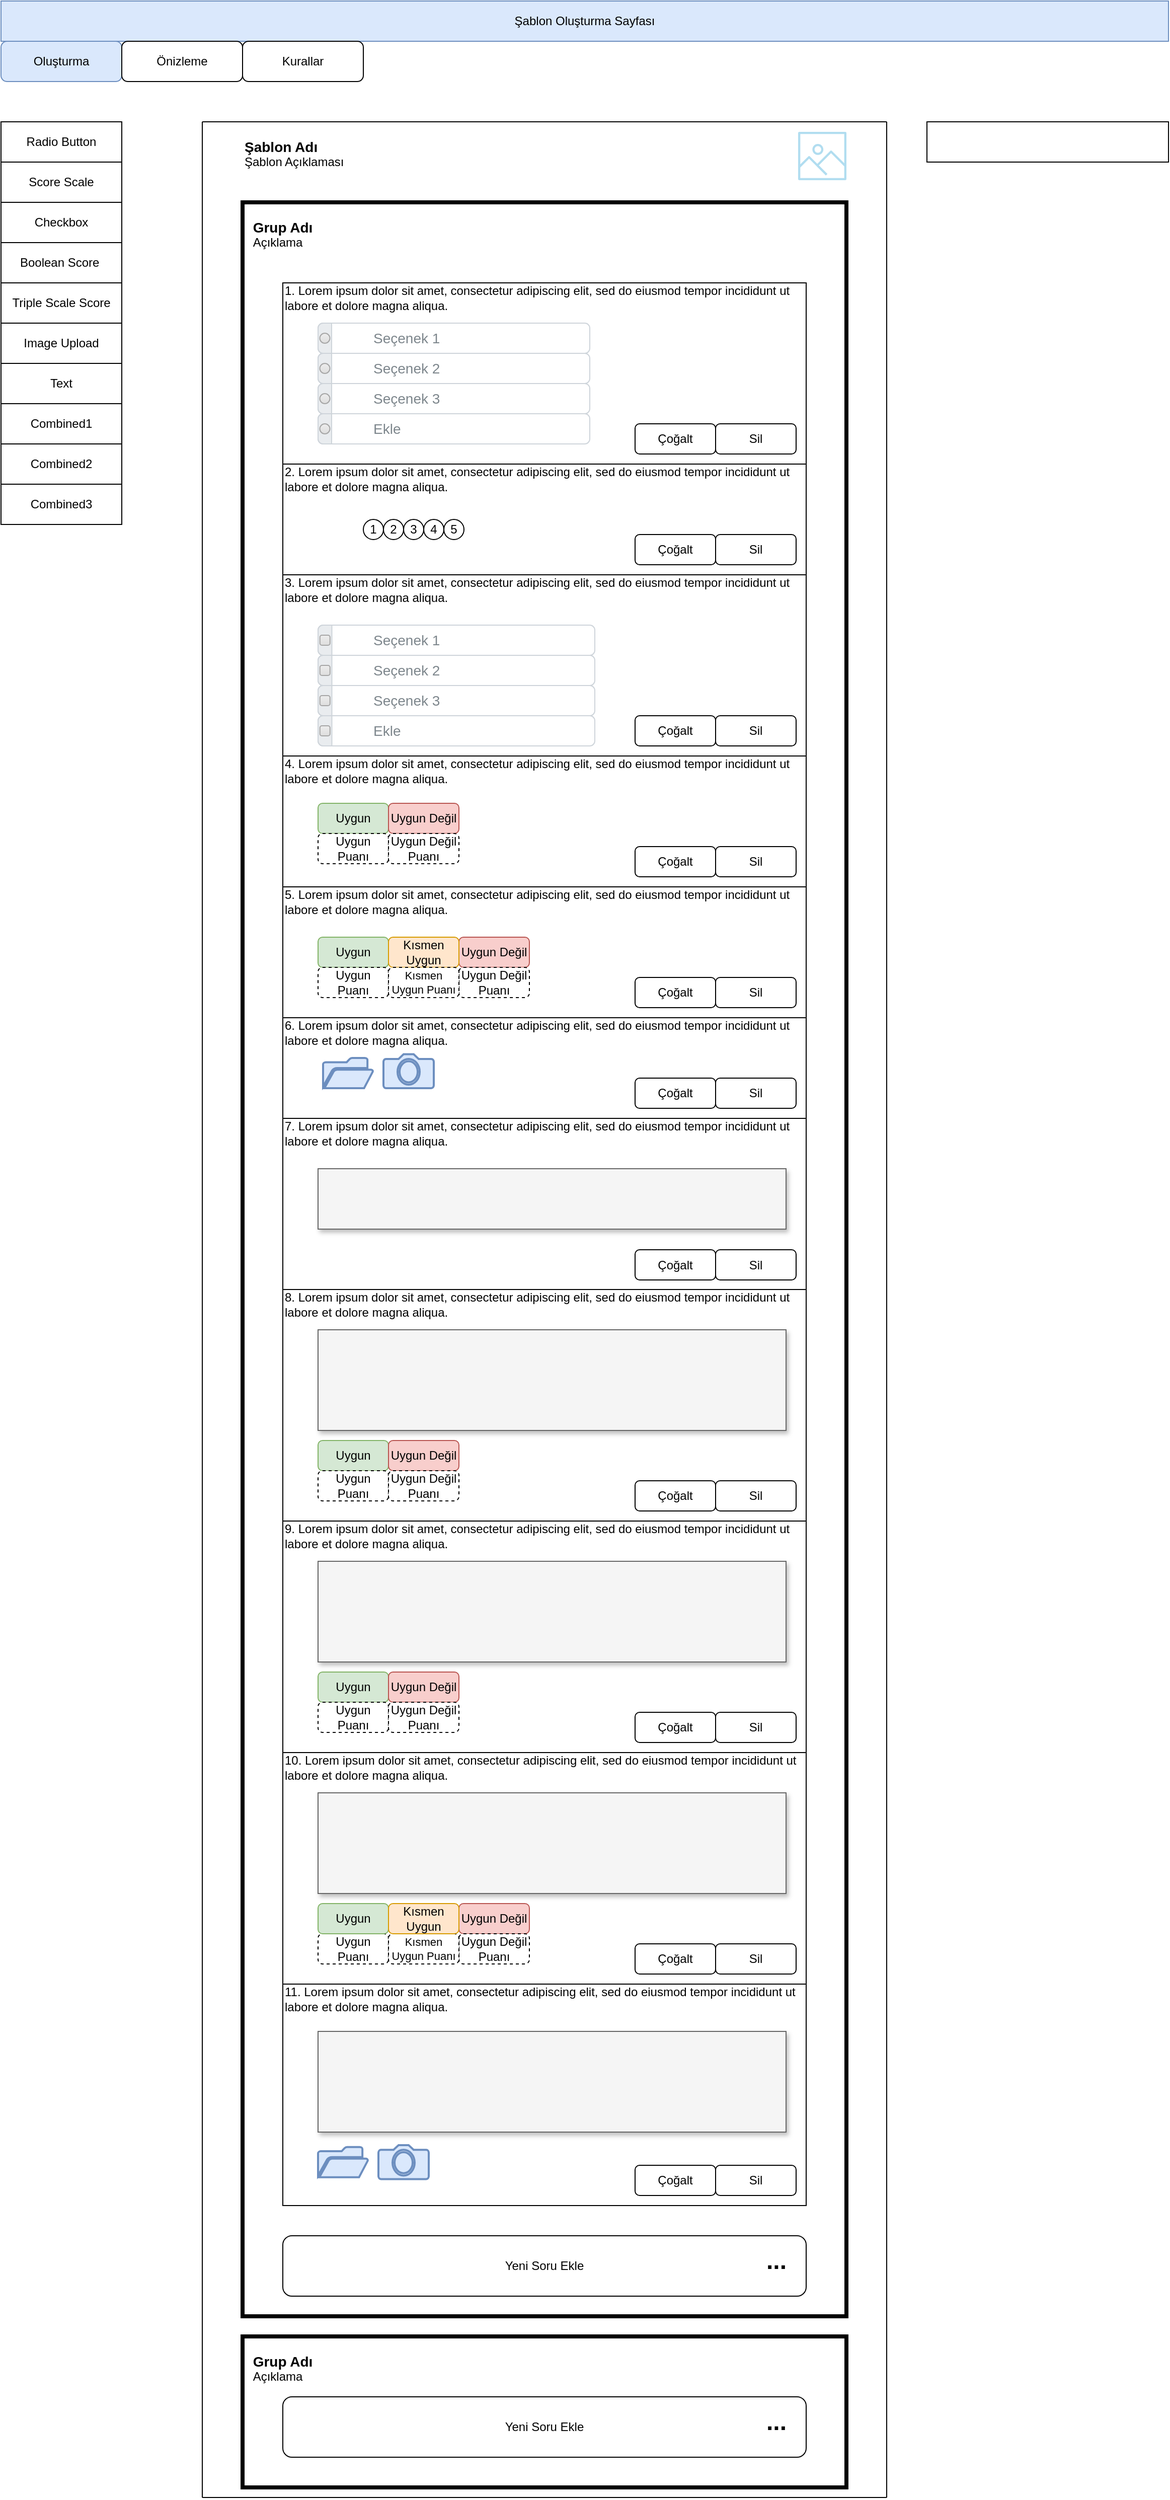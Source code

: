 <mxfile version="21.0.2" type="github"><diagram id="2o_g12qzqOKrg0OXxnGJ" name="Sayfa -2"><mxGraphModel dx="1062" dy="585" grid="1" gridSize="10" guides="1" tooltips="1" connect="1" arrows="1" fold="1" page="1" pageScale="1" pageWidth="1169" pageHeight="827" math="0" shadow="0"><root><mxCell id="0"/><mxCell id="1" parent="0"/><mxCell id="M6u84m0omHOoOw8vYrXv-44" value="" style="rounded=0;whiteSpace=wrap;html=1;shadow=0;gradientColor=none;perimeter=ellipsePerimeter;movable=0;resizable=0;rotatable=0;deletable=0;editable=0;locked=1;connectable=0;strokeWidth=4;" vertex="1" parent="1"><mxGeometry x="240" y="200" width="600" height="2100" as="geometry"/></mxCell><mxCell id="zQ0Ev5unj7IJxuBx6Gpg-1" value="Şablon Oluşturma Sayfası" style="rounded=0;whiteSpace=wrap;html=1;fillColor=#dae8fc;strokeColor=#6c8ebf;movable=0;resizable=0;rotatable=0;deletable=0;editable=0;locked=1;connectable=0;" parent="1" vertex="1"><mxGeometry width="1160" height="40" as="geometry"/></mxCell><mxCell id="M6u84m0omHOoOw8vYrXv-1" value="Oluşturma" style="rounded=1;whiteSpace=wrap;html=1;fillColor=#dae8fc;strokeColor=#6c8ebf;" vertex="1" parent="1"><mxGeometry y="40" width="120" height="40" as="geometry"/></mxCell><mxCell id="M6u84m0omHOoOw8vYrXv-2" value="Önizleme" style="rounded=1;whiteSpace=wrap;html=1;" vertex="1" parent="1"><mxGeometry x="120" y="40" width="120" height="40" as="geometry"/></mxCell><mxCell id="M6u84m0omHOoOw8vYrXv-3" value="Kurallar" style="rounded=1;whiteSpace=wrap;html=1;" vertex="1" parent="1"><mxGeometry x="240" y="40" width="120" height="40" as="geometry"/></mxCell><mxCell id="M6u84m0omHOoOw8vYrXv-28" value="Radio Button" style="rounded=0;whiteSpace=wrap;html=1;" vertex="1" parent="1"><mxGeometry y="120" width="120" height="40" as="geometry"/></mxCell><mxCell id="M6u84m0omHOoOw8vYrXv-29" value="Combined3" style="rounded=0;whiteSpace=wrap;html=1;" vertex="1" parent="1"><mxGeometry y="480" width="120" height="40" as="geometry"/></mxCell><mxCell id="M6u84m0omHOoOw8vYrXv-30" value="Combined2" style="rounded=0;whiteSpace=wrap;html=1;" vertex="1" parent="1"><mxGeometry y="440" width="120" height="40" as="geometry"/></mxCell><mxCell id="M6u84m0omHOoOw8vYrXv-31" value="Combined1" style="rounded=0;whiteSpace=wrap;html=1;" vertex="1" parent="1"><mxGeometry y="400" width="120" height="40" as="geometry"/></mxCell><mxCell id="M6u84m0omHOoOw8vYrXv-32" value="Text" style="rounded=0;whiteSpace=wrap;html=1;" vertex="1" parent="1"><mxGeometry y="360" width="120" height="40" as="geometry"/></mxCell><mxCell id="M6u84m0omHOoOw8vYrXv-33" value="Image Upload" style="rounded=0;whiteSpace=wrap;html=1;" vertex="1" parent="1"><mxGeometry y="320" width="120" height="40" as="geometry"/></mxCell><mxCell id="M6u84m0omHOoOw8vYrXv-34" value="Triple Scale Score" style="rounded=0;whiteSpace=wrap;html=1;" vertex="1" parent="1"><mxGeometry y="280" width="120" height="40" as="geometry"/></mxCell><mxCell id="M6u84m0omHOoOw8vYrXv-35" value="Score Scale" style="rounded=0;whiteSpace=wrap;html=1;" vertex="1" parent="1"><mxGeometry y="160" width="120" height="40" as="geometry"/></mxCell><mxCell id="M6u84m0omHOoOw8vYrXv-36" value="Checkbox" style="rounded=0;whiteSpace=wrap;html=1;" vertex="1" parent="1"><mxGeometry y="200" width="120" height="40" as="geometry"/></mxCell><mxCell id="M6u84m0omHOoOw8vYrXv-37" value="Boolean Score&amp;nbsp;" style="rounded=0;whiteSpace=wrap;html=1;" vertex="1" parent="1"><mxGeometry y="240" width="120" height="40" as="geometry"/></mxCell><mxCell id="M6u84m0omHOoOw8vYrXv-39" value="" style="endArrow=none;html=1;rounded=0;movable=0;resizable=0;rotatable=0;deletable=0;editable=0;locked=1;connectable=0;" edge="1" parent="1"><mxGeometry width="50" height="50" relative="1" as="geometry"><mxPoint x="200" y="2480" as="sourcePoint"/><mxPoint x="200" y="120" as="targetPoint"/></mxGeometry></mxCell><mxCell id="M6u84m0omHOoOw8vYrXv-40" value="" style="endArrow=none;html=1;rounded=0;movable=0;resizable=0;rotatable=0;deletable=0;editable=0;locked=1;connectable=0;" edge="1" parent="1"><mxGeometry width="50" height="50" relative="1" as="geometry"><mxPoint x="200" y="120" as="sourcePoint"/><mxPoint x="880" y="120" as="targetPoint"/></mxGeometry></mxCell><mxCell id="M6u84m0omHOoOw8vYrXv-41" value="" style="endArrow=none;html=1;rounded=0;movable=0;resizable=0;rotatable=0;deletable=0;editable=0;locked=1;connectable=0;" edge="1" parent="1"><mxGeometry width="50" height="50" relative="1" as="geometry"><mxPoint x="880" y="2480" as="sourcePoint"/><mxPoint x="880" y="120" as="targetPoint"/></mxGeometry></mxCell><mxCell id="M6u84m0omHOoOw8vYrXv-42" value="Şablon Adı" style="text;html=1;strokeColor=none;fillColor=none;align=left;verticalAlign=middle;whiteSpace=wrap;rounded=0;fontStyle=1;fontSize=14;" vertex="1" parent="1"><mxGeometry x="240" y="130" width="80" height="30" as="geometry"/></mxCell><mxCell id="M6u84m0omHOoOw8vYrXv-43" value="Açıklama" style="text;html=1;strokeColor=none;fillColor=none;align=center;verticalAlign=middle;whiteSpace=wrap;rounded=0;" vertex="1" parent="1"><mxGeometry x="235" y="220" width="80" height="40" as="geometry"/></mxCell><mxCell id="M6u84m0omHOoOw8vYrXv-45" value="Grup Adı" style="text;html=1;strokeColor=none;fillColor=none;align=center;verticalAlign=middle;whiteSpace=wrap;rounded=0;fontStyle=1;fontSize=14;" vertex="1" parent="1"><mxGeometry x="240" y="210" width="80" height="30" as="geometry"/></mxCell><mxCell id="M6u84m0omHOoOw8vYrXv-48" value="" style="rounded=0;whiteSpace=wrap;html=1;" vertex="1" parent="1"><mxGeometry x="280" y="280" width="520" height="180" as="geometry"/></mxCell><mxCell id="M6u84m0omHOoOw8vYrXv-49" value="1. Lorem ipsum dolor sit amet, consectetur adipiscing elit, sed do eiusmod tempor incididunt ut labore et dolore magna aliqua.&amp;nbsp;" style="text;html=1;strokeColor=none;fillColor=none;align=left;verticalAlign=middle;whiteSpace=wrap;rounded=0;" vertex="1" parent="1"><mxGeometry x="280" y="280" width="520" height="30" as="geometry"/></mxCell><mxCell id="M6u84m0omHOoOw8vYrXv-57" value="Seçenek 1" style="html=1;shadow=0;dashed=0;shape=mxgraph.bootstrap.rrect;rSize=5;strokeColor=#CED4DA;html=1;whiteSpace=wrap;fillColor=#FFFFFF;fontColor=#7D868C;align=left;spacing=15;spacingLeft=40;fontSize=14;" vertex="1" parent="1"><mxGeometry x="315" y="320" width="270" height="30" as="geometry"/></mxCell><mxCell id="M6u84m0omHOoOw8vYrXv-58" value="" style="html=1;shadow=0;dashed=0;shape=mxgraph.bootstrap.leftButton;strokeColor=inherit;gradientColor=inherit;fontColor=inherit;fillColor=#E9ECEF;rSize=5;perimeter=none;whiteSpace=wrap;resizeHeight=1;fontSize=14;" vertex="1" parent="M6u84m0omHOoOw8vYrXv-57"><mxGeometry width="13.5" height="30" as="geometry"/></mxCell><mxCell id="M6u84m0omHOoOw8vYrXv-59" value="" style="html=1;shadow=0;dashed=0;shape=mxgraph.bootstrap.radioButton2;labelPosition=right;verticalLabelPosition=middle;align=left;verticalAlign=middle;gradientColor=#DEDEDE;fillColor=#EDEDED;strokeColor=#A6A6A6;checked=0;spacing=5;checkedFill=#0085FC;checkedStroke=#ffffff;" vertex="1" parent="M6u84m0omHOoOw8vYrXv-58"><mxGeometry x="0.5" y="0.5" width="10" height="10" relative="1" as="geometry"><mxPoint x="-5" y="-5" as="offset"/></mxGeometry></mxCell><mxCell id="M6u84m0omHOoOw8vYrXv-60" value="Seçenek 2" style="html=1;shadow=0;dashed=0;shape=mxgraph.bootstrap.rrect;rSize=5;strokeColor=#CED4DA;html=1;whiteSpace=wrap;fillColor=#FFFFFF;fontColor=#7D868C;align=left;spacing=15;spacingLeft=40;fontSize=14;" vertex="1" parent="1"><mxGeometry x="315" y="350" width="270" height="30" as="geometry"/></mxCell><mxCell id="M6u84m0omHOoOw8vYrXv-61" value="" style="html=1;shadow=0;dashed=0;shape=mxgraph.bootstrap.leftButton;strokeColor=inherit;gradientColor=inherit;fontColor=inherit;fillColor=#E9ECEF;rSize=5;perimeter=none;whiteSpace=wrap;resizeHeight=1;fontSize=14;" vertex="1" parent="M6u84m0omHOoOw8vYrXv-60"><mxGeometry width="13.5" height="30" as="geometry"/></mxCell><mxCell id="M6u84m0omHOoOw8vYrXv-62" value="" style="html=1;shadow=0;dashed=0;shape=mxgraph.bootstrap.radioButton2;labelPosition=right;verticalLabelPosition=middle;align=left;verticalAlign=middle;gradientColor=#DEDEDE;fillColor=#EDEDED;strokeColor=#A6A6A6;checked=0;spacing=5;checkedFill=#0085FC;checkedStroke=#ffffff;" vertex="1" parent="M6u84m0omHOoOw8vYrXv-61"><mxGeometry x="0.5" y="0.5" width="10" height="10" relative="1" as="geometry"><mxPoint x="-5" y="-5" as="offset"/></mxGeometry></mxCell><mxCell id="M6u84m0omHOoOw8vYrXv-63" value="Seçenek 3" style="html=1;shadow=0;dashed=0;shape=mxgraph.bootstrap.rrect;rSize=5;strokeColor=#CED4DA;html=1;whiteSpace=wrap;fillColor=#FFFFFF;fontColor=#7D868C;align=left;spacing=15;spacingLeft=40;fontSize=14;" vertex="1" parent="1"><mxGeometry x="315" y="380" width="270" height="30" as="geometry"/></mxCell><mxCell id="M6u84m0omHOoOw8vYrXv-64" value="" style="html=1;shadow=0;dashed=0;shape=mxgraph.bootstrap.leftButton;strokeColor=inherit;gradientColor=inherit;fontColor=inherit;fillColor=#E9ECEF;rSize=5;perimeter=none;whiteSpace=wrap;resizeHeight=1;fontSize=14;" vertex="1" parent="M6u84m0omHOoOw8vYrXv-63"><mxGeometry width="13.5" height="30" as="geometry"/></mxCell><mxCell id="M6u84m0omHOoOw8vYrXv-65" value="" style="html=1;shadow=0;dashed=0;shape=mxgraph.bootstrap.radioButton2;labelPosition=right;verticalLabelPosition=middle;align=left;verticalAlign=middle;gradientColor=#DEDEDE;fillColor=#EDEDED;strokeColor=#A6A6A6;checked=0;spacing=5;checkedFill=#0085FC;checkedStroke=#ffffff;" vertex="1" parent="M6u84m0omHOoOw8vYrXv-64"><mxGeometry x="0.5" y="0.5" width="10" height="10" relative="1" as="geometry"><mxPoint x="-5" y="-5" as="offset"/></mxGeometry></mxCell><mxCell id="M6u84m0omHOoOw8vYrXv-66" value="" style="shape=image;html=1;verticalAlign=top;verticalLabelPosition=bottom;labelBackgroundColor=#ffffff;imageAspect=0;aspect=fixed;image=https://cdn4.iconfinder.com/data/icons/evil-icons-user-interface/64/plus-128.png" vertex="1" parent="1"><mxGeometry x="285" y="410" width="30" height="30" as="geometry"/></mxCell><mxCell id="M6u84m0omHOoOw8vYrXv-71" value="" style="shape=image;html=1;verticalAlign=top;verticalLabelPosition=bottom;labelBackgroundColor=#ffffff;imageAspect=0;aspect=fixed;image=https://cdn4.iconfinder.com/data/icons/evil-icons-user-interface/64/minus-128.png" vertex="1" parent="1"><mxGeometry x="285" y="320" width="30" height="30" as="geometry"/></mxCell><mxCell id="M6u84m0omHOoOw8vYrXv-72" value="" style="shape=image;html=1;verticalAlign=top;verticalLabelPosition=bottom;labelBackgroundColor=#ffffff;imageAspect=0;aspect=fixed;image=https://cdn4.iconfinder.com/data/icons/evil-icons-user-interface/64/minus-128.png" vertex="1" parent="1"><mxGeometry x="285" y="350" width="30" height="30" as="geometry"/></mxCell><mxCell id="M6u84m0omHOoOw8vYrXv-73" value="" style="shape=image;html=1;verticalAlign=top;verticalLabelPosition=bottom;labelBackgroundColor=#ffffff;imageAspect=0;aspect=fixed;image=https://cdn4.iconfinder.com/data/icons/evil-icons-user-interface/64/minus-128.png" vertex="1" parent="1"><mxGeometry x="285" y="380" width="30" height="30" as="geometry"/></mxCell><mxCell id="M6u84m0omHOoOw8vYrXv-74" value="Ekle" style="html=1;shadow=0;dashed=0;shape=mxgraph.bootstrap.rrect;rSize=5;strokeColor=#CED4DA;html=1;whiteSpace=wrap;fillColor=#FFFFFF;fontColor=#7D868C;align=left;spacing=15;spacingLeft=40;fontSize=14;" vertex="1" parent="1"><mxGeometry x="315" y="410" width="270" height="30" as="geometry"/></mxCell><mxCell id="M6u84m0omHOoOw8vYrXv-75" value="" style="html=1;shadow=0;dashed=0;shape=mxgraph.bootstrap.leftButton;strokeColor=inherit;gradientColor=inherit;fontColor=inherit;fillColor=#E9ECEF;rSize=5;perimeter=none;whiteSpace=wrap;resizeHeight=1;fontSize=14;" vertex="1" parent="M6u84m0omHOoOw8vYrXv-74"><mxGeometry width="13.5" height="30" as="geometry"/></mxCell><mxCell id="M6u84m0omHOoOw8vYrXv-76" value="" style="html=1;shadow=0;dashed=0;shape=mxgraph.bootstrap.radioButton2;labelPosition=right;verticalLabelPosition=middle;align=left;verticalAlign=middle;gradientColor=#DEDEDE;fillColor=#EDEDED;strokeColor=#A6A6A6;checked=0;spacing=5;checkedFill=#0085FC;checkedStroke=#ffffff;" vertex="1" parent="M6u84m0omHOoOw8vYrXv-75"><mxGeometry x="0.5" y="0.5" width="10" height="10" relative="1" as="geometry"><mxPoint x="-5" y="-5" as="offset"/></mxGeometry></mxCell><mxCell id="M6u84m0omHOoOw8vYrXv-77" value="" style="rounded=0;whiteSpace=wrap;html=1;" vertex="1" parent="1"><mxGeometry x="280" y="460" width="520" height="110" as="geometry"/></mxCell><mxCell id="M6u84m0omHOoOw8vYrXv-78" value="2. Lorem ipsum dolor sit amet, consectetur adipiscing elit, sed do eiusmod tempor incididunt ut labore et dolore magna aliqua.&amp;nbsp;" style="text;html=1;strokeColor=none;fillColor=none;align=left;verticalAlign=middle;whiteSpace=wrap;rounded=0;" vertex="1" parent="1"><mxGeometry x="280" y="460" width="520" height="30" as="geometry"/></mxCell><mxCell id="M6u84m0omHOoOw8vYrXv-79" value="" style="shape=image;html=1;verticalAlign=top;verticalLabelPosition=bottom;labelBackgroundColor=#ffffff;imageAspect=0;aspect=fixed;image=https://cdn4.iconfinder.com/data/icons/evil-icons-user-interface/64/plus-128.png" vertex="1" parent="1"><mxGeometry x="310" y="510" width="30" height="30" as="geometry"/></mxCell><mxCell id="M6u84m0omHOoOw8vYrXv-80" value="" style="shape=image;html=1;verticalAlign=top;verticalLabelPosition=bottom;labelBackgroundColor=#ffffff;imageAspect=0;aspect=fixed;image=https://cdn4.iconfinder.com/data/icons/evil-icons-user-interface/64/minus-128.png" vertex="1" parent="1"><mxGeometry x="285" y="510" width="30" height="30" as="geometry"/></mxCell><mxCell id="M6u84m0omHOoOw8vYrXv-83" value="" style="group" vertex="1" connectable="0" parent="1"><mxGeometry x="630" y="420" width="160" height="30" as="geometry"/></mxCell><mxCell id="M6u84m0omHOoOw8vYrXv-81" value="Çoğalt" style="rounded=1;whiteSpace=wrap;html=1;" vertex="1" parent="M6u84m0omHOoOw8vYrXv-83"><mxGeometry width="80" height="30" as="geometry"/></mxCell><mxCell id="M6u84m0omHOoOw8vYrXv-82" value="Sil" style="rounded=1;whiteSpace=wrap;html=1;" vertex="1" parent="M6u84m0omHOoOw8vYrXv-83"><mxGeometry x="80" width="80" height="30" as="geometry"/></mxCell><mxCell id="M6u84m0omHOoOw8vYrXv-84" value="" style="group" vertex="1" connectable="0" parent="1"><mxGeometry x="630" y="530" width="160" height="30" as="geometry"/></mxCell><mxCell id="M6u84m0omHOoOw8vYrXv-85" value="Çoğalt" style="rounded=1;whiteSpace=wrap;html=1;" vertex="1" parent="M6u84m0omHOoOw8vYrXv-84"><mxGeometry width="80" height="30" as="geometry"/></mxCell><mxCell id="M6u84m0omHOoOw8vYrXv-86" value="Sil" style="rounded=1;whiteSpace=wrap;html=1;" vertex="1" parent="M6u84m0omHOoOw8vYrXv-84"><mxGeometry x="80" width="80" height="30" as="geometry"/></mxCell><mxCell id="M6u84m0omHOoOw8vYrXv-87" value="3" style="ellipse;whiteSpace=wrap;html=1;aspect=fixed;" vertex="1" parent="1"><mxGeometry x="400" y="515" width="20" height="20" as="geometry"/></mxCell><mxCell id="M6u84m0omHOoOw8vYrXv-88" value="1" style="ellipse;whiteSpace=wrap;html=1;aspect=fixed;" vertex="1" parent="1"><mxGeometry x="360" y="515" width="20" height="20" as="geometry"/></mxCell><mxCell id="M6u84m0omHOoOw8vYrXv-89" value="2" style="ellipse;whiteSpace=wrap;html=1;aspect=fixed;" vertex="1" parent="1"><mxGeometry x="380" y="515" width="20" height="20" as="geometry"/></mxCell><mxCell id="M6u84m0omHOoOw8vYrXv-90" value="4" style="ellipse;whiteSpace=wrap;html=1;aspect=fixed;" vertex="1" parent="1"><mxGeometry x="420" y="515" width="20" height="20" as="geometry"/></mxCell><mxCell id="M6u84m0omHOoOw8vYrXv-91" value="5" style="ellipse;whiteSpace=wrap;html=1;aspect=fixed;" vertex="1" parent="1"><mxGeometry x="440" y="515" width="20" height="20" as="geometry"/></mxCell><mxCell id="M6u84m0omHOoOw8vYrXv-92" value="" style="rounded=0;whiteSpace=wrap;html=1;" vertex="1" parent="1"><mxGeometry x="280" y="570" width="520" height="180" as="geometry"/></mxCell><mxCell id="M6u84m0omHOoOw8vYrXv-93" value="3. Lorem ipsum dolor sit amet, consectetur adipiscing elit, sed do eiusmod tempor incididunt ut labore et dolore magna aliqua.&amp;nbsp;" style="text;html=1;strokeColor=none;fillColor=none;align=left;verticalAlign=middle;whiteSpace=wrap;rounded=0;" vertex="1" parent="1"><mxGeometry x="280" y="570" width="520" height="30" as="geometry"/></mxCell><mxCell id="M6u84m0omHOoOw8vYrXv-94" value="" style="group" vertex="1" connectable="0" parent="1"><mxGeometry x="630" y="710" width="160" height="30" as="geometry"/></mxCell><mxCell id="M6u84m0omHOoOw8vYrXv-95" value="Çoğalt" style="rounded=1;whiteSpace=wrap;html=1;" vertex="1" parent="M6u84m0omHOoOw8vYrXv-94"><mxGeometry width="80" height="30" as="geometry"/></mxCell><mxCell id="M6u84m0omHOoOw8vYrXv-96" value="Sil" style="rounded=1;whiteSpace=wrap;html=1;" vertex="1" parent="M6u84m0omHOoOw8vYrXv-94"><mxGeometry x="80" width="80" height="30" as="geometry"/></mxCell><mxCell id="M6u84m0omHOoOw8vYrXv-97" value="Seçenek 1" style="html=1;shadow=0;dashed=0;shape=mxgraph.bootstrap.rrect;rSize=5;strokeColor=#CED4DA;html=1;whiteSpace=wrap;fillColor=#FFFFFF;fontColor=#7D868C;align=left;spacing=15;spacingLeft=40;fontSize=14;" vertex="1" parent="1"><mxGeometry x="315" y="620" width="275" height="30" as="geometry"/></mxCell><mxCell id="M6u84m0omHOoOw8vYrXv-98" value="" style="html=1;shadow=0;dashed=0;shape=mxgraph.bootstrap.leftButton;strokeColor=inherit;gradientColor=inherit;fontColor=inherit;fillColor=#E9ECEF;rSize=5;perimeter=none;whiteSpace=wrap;resizeHeight=1;fontSize=14;" vertex="1" parent="M6u84m0omHOoOw8vYrXv-97"><mxGeometry width="13.75" height="30" as="geometry"/></mxCell><mxCell id="M6u84m0omHOoOw8vYrXv-99" value="" style="html=1;shadow=0;dashed=0;shape=mxgraph.bootstrap.checkbox2;labelPosition=right;verticalLabelPosition=middle;align=left;verticalAlign=middle;gradientColor=#DEDEDE;fillColor=#EDEDED;strokeColor=#A6A6A6;checked=0;spacing=5;checkedFill=#0085FC;checkedStroke=#ffffff;" vertex="1" parent="M6u84m0omHOoOw8vYrXv-98"><mxGeometry x="0.5" y="0.5" width="10" height="10" relative="1" as="geometry"><mxPoint x="-5" y="-5" as="offset"/></mxGeometry></mxCell><mxCell id="M6u84m0omHOoOw8vYrXv-100" value="" style="shape=image;html=1;verticalAlign=top;verticalLabelPosition=bottom;labelBackgroundColor=#ffffff;imageAspect=0;aspect=fixed;image=https://cdn4.iconfinder.com/data/icons/evil-icons-user-interface/64/plus-128.png" vertex="1" parent="1"><mxGeometry x="285" y="710" width="30" height="30" as="geometry"/></mxCell><mxCell id="M6u84m0omHOoOw8vYrXv-101" value="" style="shape=image;html=1;verticalAlign=top;verticalLabelPosition=bottom;labelBackgroundColor=#ffffff;imageAspect=0;aspect=fixed;image=https://cdn4.iconfinder.com/data/icons/evil-icons-user-interface/64/minus-128.png" vertex="1" parent="1"><mxGeometry x="285" y="620" width="30" height="30" as="geometry"/></mxCell><mxCell id="M6u84m0omHOoOw8vYrXv-102" value="" style="shape=image;html=1;verticalAlign=top;verticalLabelPosition=bottom;labelBackgroundColor=#ffffff;imageAspect=0;aspect=fixed;image=https://cdn4.iconfinder.com/data/icons/evil-icons-user-interface/64/minus-128.png" vertex="1" parent="1"><mxGeometry x="285" y="650" width="30" height="30" as="geometry"/></mxCell><mxCell id="M6u84m0omHOoOw8vYrXv-103" value="" style="shape=image;html=1;verticalAlign=top;verticalLabelPosition=bottom;labelBackgroundColor=#ffffff;imageAspect=0;aspect=fixed;image=https://cdn4.iconfinder.com/data/icons/evil-icons-user-interface/64/minus-128.png" vertex="1" parent="1"><mxGeometry x="285" y="680" width="30" height="30" as="geometry"/></mxCell><mxCell id="M6u84m0omHOoOw8vYrXv-104" value="Seçenek 2" style="html=1;shadow=0;dashed=0;shape=mxgraph.bootstrap.rrect;rSize=5;strokeColor=#CED4DA;html=1;whiteSpace=wrap;fillColor=#FFFFFF;fontColor=#7D868C;align=left;spacing=15;spacingLeft=40;fontSize=14;" vertex="1" parent="1"><mxGeometry x="315" y="650" width="275" height="30" as="geometry"/></mxCell><mxCell id="M6u84m0omHOoOw8vYrXv-105" value="" style="html=1;shadow=0;dashed=0;shape=mxgraph.bootstrap.leftButton;strokeColor=inherit;gradientColor=inherit;fontColor=inherit;fillColor=#E9ECEF;rSize=5;perimeter=none;whiteSpace=wrap;resizeHeight=1;fontSize=14;" vertex="1" parent="M6u84m0omHOoOw8vYrXv-104"><mxGeometry width="13.75" height="30" as="geometry"/></mxCell><mxCell id="M6u84m0omHOoOw8vYrXv-106" value="" style="html=1;shadow=0;dashed=0;shape=mxgraph.bootstrap.checkbox2;labelPosition=right;verticalLabelPosition=middle;align=left;verticalAlign=middle;gradientColor=#DEDEDE;fillColor=#EDEDED;strokeColor=#A6A6A6;checked=0;spacing=5;checkedFill=#0085FC;checkedStroke=#ffffff;" vertex="1" parent="M6u84m0omHOoOw8vYrXv-105"><mxGeometry x="0.5" y="0.5" width="10" height="10" relative="1" as="geometry"><mxPoint x="-5" y="-5" as="offset"/></mxGeometry></mxCell><mxCell id="M6u84m0omHOoOw8vYrXv-107" value="Seçenek 3" style="html=1;shadow=0;dashed=0;shape=mxgraph.bootstrap.rrect;rSize=5;strokeColor=#CED4DA;html=1;whiteSpace=wrap;fillColor=#FFFFFF;fontColor=#7D868C;align=left;spacing=15;spacingLeft=40;fontSize=14;" vertex="1" parent="1"><mxGeometry x="315" y="680" width="275" height="30" as="geometry"/></mxCell><mxCell id="M6u84m0omHOoOw8vYrXv-108" value="" style="html=1;shadow=0;dashed=0;shape=mxgraph.bootstrap.leftButton;strokeColor=inherit;gradientColor=inherit;fontColor=inherit;fillColor=#E9ECEF;rSize=5;perimeter=none;whiteSpace=wrap;resizeHeight=1;fontSize=14;" vertex="1" parent="M6u84m0omHOoOw8vYrXv-107"><mxGeometry width="13.75" height="30" as="geometry"/></mxCell><mxCell id="M6u84m0omHOoOw8vYrXv-109" value="" style="html=1;shadow=0;dashed=0;shape=mxgraph.bootstrap.checkbox2;labelPosition=right;verticalLabelPosition=middle;align=left;verticalAlign=middle;gradientColor=#DEDEDE;fillColor=#EDEDED;strokeColor=#A6A6A6;checked=0;spacing=5;checkedFill=#0085FC;checkedStroke=#ffffff;" vertex="1" parent="M6u84m0omHOoOw8vYrXv-108"><mxGeometry x="0.5" y="0.5" width="10" height="10" relative="1" as="geometry"><mxPoint x="-5" y="-5" as="offset"/></mxGeometry></mxCell><mxCell id="M6u84m0omHOoOw8vYrXv-110" value="Ekle" style="html=1;shadow=0;dashed=0;shape=mxgraph.bootstrap.rrect;rSize=5;strokeColor=#CED4DA;html=1;whiteSpace=wrap;fillColor=#FFFFFF;fontColor=#7D868C;align=left;spacing=15;spacingLeft=40;fontSize=14;" vertex="1" parent="1"><mxGeometry x="315" y="710" width="275" height="30" as="geometry"/></mxCell><mxCell id="M6u84m0omHOoOw8vYrXv-111" value="" style="html=1;shadow=0;dashed=0;shape=mxgraph.bootstrap.leftButton;strokeColor=inherit;gradientColor=inherit;fontColor=inherit;fillColor=#E9ECEF;rSize=5;perimeter=none;whiteSpace=wrap;resizeHeight=1;fontSize=14;" vertex="1" parent="M6u84m0omHOoOw8vYrXv-110"><mxGeometry width="13.75" height="30" as="geometry"/></mxCell><mxCell id="M6u84m0omHOoOw8vYrXv-112" value="" style="html=1;shadow=0;dashed=0;shape=mxgraph.bootstrap.checkbox2;labelPosition=right;verticalLabelPosition=middle;align=left;verticalAlign=middle;gradientColor=#DEDEDE;fillColor=#EDEDED;strokeColor=#A6A6A6;checked=0;spacing=5;checkedFill=#0085FC;checkedStroke=#ffffff;" vertex="1" parent="M6u84m0omHOoOw8vYrXv-111"><mxGeometry x="0.5" y="0.5" width="10" height="10" relative="1" as="geometry"><mxPoint x="-5" y="-5" as="offset"/></mxGeometry></mxCell><mxCell id="M6u84m0omHOoOw8vYrXv-113" value="Şablon Açıklaması" style="text;html=1;strokeColor=none;fillColor=none;align=left;verticalAlign=middle;whiteSpace=wrap;rounded=0;" vertex="1" parent="1"><mxGeometry x="240" y="140" width="110" height="40" as="geometry"/></mxCell><mxCell id="M6u84m0omHOoOw8vYrXv-114" value="" style="rounded=0;whiteSpace=wrap;html=1;" vertex="1" parent="1"><mxGeometry x="280" y="750" width="520" height="130" as="geometry"/></mxCell><mxCell id="M6u84m0omHOoOw8vYrXv-115" value="4. Lorem ipsum dolor sit amet, consectetur adipiscing elit, sed do eiusmod tempor incididunt ut labore et dolore magna aliqua.&amp;nbsp;" style="text;html=1;strokeColor=none;fillColor=none;align=left;verticalAlign=middle;whiteSpace=wrap;rounded=0;" vertex="1" parent="1"><mxGeometry x="280" y="750" width="520" height="30" as="geometry"/></mxCell><mxCell id="M6u84m0omHOoOw8vYrXv-116" value="" style="group" vertex="1" connectable="0" parent="1"><mxGeometry x="630" y="840" width="160" height="30" as="geometry"/></mxCell><mxCell id="M6u84m0omHOoOw8vYrXv-117" value="Çoğalt" style="rounded=1;whiteSpace=wrap;html=1;" vertex="1" parent="M6u84m0omHOoOw8vYrXv-116"><mxGeometry width="80" height="30" as="geometry"/></mxCell><mxCell id="M6u84m0omHOoOw8vYrXv-118" value="Sil" style="rounded=1;whiteSpace=wrap;html=1;" vertex="1" parent="M6u84m0omHOoOw8vYrXv-116"><mxGeometry x="80" width="80" height="30" as="geometry"/></mxCell><mxCell id="M6u84m0omHOoOw8vYrXv-119" value="Uygun" style="rounded=1;whiteSpace=wrap;html=1;fillColor=#d5e8d4;strokeColor=#82b366;" vertex="1" parent="1"><mxGeometry x="315" y="797" width="70" height="30" as="geometry"/></mxCell><mxCell id="M6u84m0omHOoOw8vYrXv-120" value="Uygun Değil" style="rounded=1;whiteSpace=wrap;html=1;fillColor=#f8cecc;strokeColor=#b85450;" vertex="1" parent="1"><mxGeometry x="385" y="797" width="70" height="30" as="geometry"/></mxCell><mxCell id="M6u84m0omHOoOw8vYrXv-121" value="" style="rounded=0;whiteSpace=wrap;html=1;" vertex="1" parent="1"><mxGeometry x="280" y="880" width="520" height="130" as="geometry"/></mxCell><mxCell id="M6u84m0omHOoOw8vYrXv-122" value="5. Lorem ipsum dolor sit amet, consectetur adipiscing elit, sed do eiusmod tempor incididunt ut labore et dolore magna aliqua.&amp;nbsp;" style="text;html=1;strokeColor=none;fillColor=none;align=left;verticalAlign=middle;whiteSpace=wrap;rounded=0;" vertex="1" parent="1"><mxGeometry x="280" y="880" width="520" height="30" as="geometry"/></mxCell><mxCell id="M6u84m0omHOoOw8vYrXv-123" value="" style="group" vertex="1" connectable="0" parent="1"><mxGeometry x="630" y="970" width="160" height="30" as="geometry"/></mxCell><mxCell id="M6u84m0omHOoOw8vYrXv-124" value="Çoğalt" style="rounded=1;whiteSpace=wrap;html=1;" vertex="1" parent="M6u84m0omHOoOw8vYrXv-123"><mxGeometry width="80" height="30" as="geometry"/></mxCell><mxCell id="M6u84m0omHOoOw8vYrXv-125" value="Sil" style="rounded=1;whiteSpace=wrap;html=1;" vertex="1" parent="M6u84m0omHOoOw8vYrXv-123"><mxGeometry x="80" width="80" height="30" as="geometry"/></mxCell><mxCell id="M6u84m0omHOoOw8vYrXv-126" value="Uygun" style="rounded=1;whiteSpace=wrap;html=1;fillColor=#d5e8d4;strokeColor=#82b366;" vertex="1" parent="1"><mxGeometry x="315" y="930" width="70" height="30" as="geometry"/></mxCell><mxCell id="M6u84m0omHOoOw8vYrXv-127" value="Uygun Değil" style="rounded=1;whiteSpace=wrap;html=1;fillColor=#f8cecc;strokeColor=#b85450;" vertex="1" parent="1"><mxGeometry x="455" y="930" width="70" height="30" as="geometry"/></mxCell><mxCell id="M6u84m0omHOoOw8vYrXv-128" value="Kısmen Uygun" style="rounded=1;whiteSpace=wrap;html=1;fillColor=#ffe6cc;strokeColor=#d79b00;" vertex="1" parent="1"><mxGeometry x="385" y="930" width="70" height="30" as="geometry"/></mxCell><mxCell id="M6u84m0omHOoOw8vYrXv-130" value="Uygun Puanı" style="rounded=1;whiteSpace=wrap;html=1;dashed=1;" vertex="1" parent="1"><mxGeometry x="315" y="827" width="70" height="30" as="geometry"/></mxCell><mxCell id="M6u84m0omHOoOw8vYrXv-131" value="Uygun Değil Puanı" style="rounded=1;whiteSpace=wrap;html=1;dashed=1;" vertex="1" parent="1"><mxGeometry x="385" y="827" width="70" height="30" as="geometry"/></mxCell><mxCell id="M6u84m0omHOoOw8vYrXv-132" value="Uygun Puanı" style="rounded=1;whiteSpace=wrap;html=1;dashed=1;" vertex="1" parent="1"><mxGeometry x="315" y="960" width="70" height="30" as="geometry"/></mxCell><mxCell id="M6u84m0omHOoOw8vYrXv-133" value="Uygun Değil Puanı" style="rounded=1;whiteSpace=wrap;html=1;dashed=1;" vertex="1" parent="1"><mxGeometry x="455" y="960" width="70" height="30" as="geometry"/></mxCell><mxCell id="M6u84m0omHOoOw8vYrXv-134" value="Kısmen Uygun Puanı" style="rounded=1;whiteSpace=wrap;html=1;dashed=1;fontSize=11;" vertex="1" parent="1"><mxGeometry x="385" y="960" width="70" height="30" as="geometry"/></mxCell><mxCell id="M6u84m0omHOoOw8vYrXv-135" value="" style="rounded=0;whiteSpace=wrap;html=1;" vertex="1" parent="1"><mxGeometry x="280" y="1010" width="520" height="100" as="geometry"/></mxCell><mxCell id="M6u84m0omHOoOw8vYrXv-136" value="6. Lorem ipsum dolor sit amet, consectetur adipiscing elit, sed do eiusmod tempor incididunt ut labore et dolore magna aliqua.&amp;nbsp;" style="text;html=1;strokeColor=none;fillColor=none;align=left;verticalAlign=middle;whiteSpace=wrap;rounded=0;" vertex="1" parent="1"><mxGeometry x="280" y="1010" width="520" height="30" as="geometry"/></mxCell><mxCell id="M6u84m0omHOoOw8vYrXv-137" value="" style="group" vertex="1" connectable="0" parent="1"><mxGeometry x="630" y="1070" width="160" height="30" as="geometry"/></mxCell><mxCell id="M6u84m0omHOoOw8vYrXv-138" value="Çoğalt" style="rounded=1;whiteSpace=wrap;html=1;" vertex="1" parent="M6u84m0omHOoOw8vYrXv-137"><mxGeometry width="80" height="30" as="geometry"/></mxCell><mxCell id="M6u84m0omHOoOw8vYrXv-139" value="Sil" style="rounded=1;whiteSpace=wrap;html=1;" vertex="1" parent="M6u84m0omHOoOw8vYrXv-137"><mxGeometry x="80" width="80" height="30" as="geometry"/></mxCell><mxCell id="M6u84m0omHOoOw8vYrXv-140" value="" style="sketch=0;pointerEvents=1;shadow=0;dashed=0;html=1;strokeColor=#6c8ebf;fillColor=#dae8fc;labelPosition=center;verticalLabelPosition=bottom;verticalAlign=top;outlineConnect=0;align=center;shape=mxgraph.office.concepts.folder_open;strokeWidth=2;" vertex="1" parent="1"><mxGeometry x="320" y="1050" width="50" height="30" as="geometry"/></mxCell><mxCell id="M6u84m0omHOoOw8vYrXv-142" value="" style="html=1;verticalLabelPosition=bottom;align=center;labelBackgroundColor=#ffffff;verticalAlign=top;strokeWidth=2;strokeColor=#6c8ebf;shadow=0;dashed=0;shape=mxgraph.ios7.icons.camera;fillColor=#dae8fc;" vertex="1" parent="1"><mxGeometry x="380" y="1046.3" width="50" height="33.7" as="geometry"/></mxCell><mxCell id="M6u84m0omHOoOw8vYrXv-143" value="" style="rounded=0;whiteSpace=wrap;html=1;" vertex="1" parent="1"><mxGeometry x="280" y="1110" width="520" height="170" as="geometry"/></mxCell><mxCell id="M6u84m0omHOoOw8vYrXv-144" value="7. Lorem ipsum dolor sit amet, consectetur adipiscing elit, sed do eiusmod tempor incididunt ut labore et dolore magna aliqua.&amp;nbsp;" style="text;html=1;strokeColor=none;fillColor=none;align=left;verticalAlign=middle;whiteSpace=wrap;rounded=0;" vertex="1" parent="1"><mxGeometry x="280" y="1110" width="520" height="30" as="geometry"/></mxCell><mxCell id="M6u84m0omHOoOw8vYrXv-145" value="" style="group" vertex="1" connectable="0" parent="1"><mxGeometry x="630" y="1240.5" width="160" height="30" as="geometry"/></mxCell><mxCell id="M6u84m0omHOoOw8vYrXv-146" value="Çoğalt" style="rounded=1;whiteSpace=wrap;html=1;" vertex="1" parent="M6u84m0omHOoOw8vYrXv-145"><mxGeometry width="80" height="30" as="geometry"/></mxCell><mxCell id="M6u84m0omHOoOw8vYrXv-147" value="Sil" style="rounded=1;whiteSpace=wrap;html=1;" vertex="1" parent="M6u84m0omHOoOw8vYrXv-145"><mxGeometry x="80" width="80" height="30" as="geometry"/></mxCell><mxCell id="M6u84m0omHOoOw8vYrXv-148" value="" style="rounded=0;whiteSpace=wrap;html=1;shadow=1;fillColor=#f5f5f5;fontColor=#333333;strokeColor=#666666;" vertex="1" parent="1"><mxGeometry x="315" y="1160" width="465" height="60" as="geometry"/></mxCell><mxCell id="M6u84m0omHOoOw8vYrXv-149" value="" style="rounded=0;whiteSpace=wrap;html=1;" vertex="1" parent="1"><mxGeometry x="280" y="1280" width="520" height="230" as="geometry"/></mxCell><mxCell id="M6u84m0omHOoOw8vYrXv-150" value="8. Lorem ipsum dolor sit amet, consectetur adipiscing elit, sed do eiusmod tempor incididunt ut labore et dolore magna aliqua.&amp;nbsp;" style="text;html=1;strokeColor=none;fillColor=none;align=left;verticalAlign=middle;whiteSpace=wrap;rounded=0;" vertex="1" parent="1"><mxGeometry x="280" y="1280" width="520" height="30" as="geometry"/></mxCell><mxCell id="M6u84m0omHOoOw8vYrXv-151" value="" style="group" vertex="1" connectable="0" parent="1"><mxGeometry x="630" y="1470" width="160" height="30" as="geometry"/></mxCell><mxCell id="M6u84m0omHOoOw8vYrXv-152" value="Çoğalt" style="rounded=1;whiteSpace=wrap;html=1;" vertex="1" parent="M6u84m0omHOoOw8vYrXv-151"><mxGeometry width="80" height="30" as="geometry"/></mxCell><mxCell id="M6u84m0omHOoOw8vYrXv-153" value="Sil" style="rounded=1;whiteSpace=wrap;html=1;" vertex="1" parent="M6u84m0omHOoOw8vYrXv-151"><mxGeometry x="80" width="80" height="30" as="geometry"/></mxCell><mxCell id="M6u84m0omHOoOw8vYrXv-158" value="" style="group" vertex="1" connectable="0" parent="1"><mxGeometry x="315" y="1430" width="140" height="60" as="geometry"/></mxCell><mxCell id="M6u84m0omHOoOw8vYrXv-154" value="Uygun" style="rounded=1;whiteSpace=wrap;html=1;fillColor=#d5e8d4;strokeColor=#82b366;" vertex="1" parent="M6u84m0omHOoOw8vYrXv-158"><mxGeometry width="70" height="30" as="geometry"/></mxCell><mxCell id="M6u84m0omHOoOw8vYrXv-155" value="Uygun Değil" style="rounded=1;whiteSpace=wrap;html=1;fillColor=#f8cecc;strokeColor=#b85450;" vertex="1" parent="M6u84m0omHOoOw8vYrXv-158"><mxGeometry x="70" width="70" height="30" as="geometry"/></mxCell><mxCell id="M6u84m0omHOoOw8vYrXv-156" value="Uygun Puanı" style="rounded=1;whiteSpace=wrap;html=1;dashed=1;" vertex="1" parent="M6u84m0omHOoOw8vYrXv-158"><mxGeometry y="30" width="70" height="30" as="geometry"/></mxCell><mxCell id="M6u84m0omHOoOw8vYrXv-157" value="Uygun Değil Puanı" style="rounded=1;whiteSpace=wrap;html=1;dashed=1;" vertex="1" parent="M6u84m0omHOoOw8vYrXv-158"><mxGeometry x="70" y="30" width="70" height="30" as="geometry"/></mxCell><mxCell id="M6u84m0omHOoOw8vYrXv-159" value="" style="rounded=0;whiteSpace=wrap;html=1;shadow=1;fillColor=#f5f5f5;fontColor=#333333;strokeColor=#666666;" vertex="1" parent="1"><mxGeometry x="315" y="1320" width="465" height="100" as="geometry"/></mxCell><mxCell id="M6u84m0omHOoOw8vYrXv-161" value="" style="rounded=0;whiteSpace=wrap;html=1;" vertex="1" parent="1"><mxGeometry x="280" y="1510" width="520" height="230" as="geometry"/></mxCell><mxCell id="M6u84m0omHOoOw8vYrXv-162" value="9. Lorem ipsum dolor sit amet, consectetur adipiscing elit, sed do eiusmod tempor incididunt ut labore et dolore magna aliqua.&amp;nbsp;" style="text;html=1;strokeColor=none;fillColor=none;align=left;verticalAlign=middle;whiteSpace=wrap;rounded=0;" vertex="1" parent="1"><mxGeometry x="280" y="1510" width="520" height="30" as="geometry"/></mxCell><mxCell id="M6u84m0omHOoOw8vYrXv-163" value="" style="group" vertex="1" connectable="0" parent="1"><mxGeometry x="630" y="1700" width="160" height="30" as="geometry"/></mxCell><mxCell id="M6u84m0omHOoOw8vYrXv-164" value="Çoğalt" style="rounded=1;whiteSpace=wrap;html=1;" vertex="1" parent="M6u84m0omHOoOw8vYrXv-163"><mxGeometry width="80" height="30" as="geometry"/></mxCell><mxCell id="M6u84m0omHOoOw8vYrXv-165" value="Sil" style="rounded=1;whiteSpace=wrap;html=1;" vertex="1" parent="M6u84m0omHOoOw8vYrXv-163"><mxGeometry x="80" width="80" height="30" as="geometry"/></mxCell><mxCell id="M6u84m0omHOoOw8vYrXv-166" value="" style="group" vertex="1" connectable="0" parent="1"><mxGeometry x="315" y="1660" width="140" height="60" as="geometry"/></mxCell><mxCell id="M6u84m0omHOoOw8vYrXv-167" value="Uygun" style="rounded=1;whiteSpace=wrap;html=1;fillColor=#d5e8d4;strokeColor=#82b366;" vertex="1" parent="M6u84m0omHOoOw8vYrXv-166"><mxGeometry width="70" height="30" as="geometry"/></mxCell><mxCell id="M6u84m0omHOoOw8vYrXv-168" value="Uygun Değil" style="rounded=1;whiteSpace=wrap;html=1;fillColor=#f8cecc;strokeColor=#b85450;" vertex="1" parent="M6u84m0omHOoOw8vYrXv-166"><mxGeometry x="70" width="70" height="30" as="geometry"/></mxCell><mxCell id="M6u84m0omHOoOw8vYrXv-169" value="Uygun Puanı" style="rounded=1;whiteSpace=wrap;html=1;dashed=1;" vertex="1" parent="M6u84m0omHOoOw8vYrXv-166"><mxGeometry y="30" width="70" height="30" as="geometry"/></mxCell><mxCell id="M6u84m0omHOoOw8vYrXv-170" value="Uygun Değil Puanı" style="rounded=1;whiteSpace=wrap;html=1;dashed=1;" vertex="1" parent="M6u84m0omHOoOw8vYrXv-166"><mxGeometry x="70" y="30" width="70" height="30" as="geometry"/></mxCell><mxCell id="M6u84m0omHOoOw8vYrXv-171" value="" style="rounded=0;whiteSpace=wrap;html=1;shadow=1;fillColor=#f5f5f5;fontColor=#333333;strokeColor=#666666;" vertex="1" parent="1"><mxGeometry x="315" y="1550" width="465" height="100" as="geometry"/></mxCell><mxCell id="M6u84m0omHOoOw8vYrXv-179" value="" style="rounded=0;whiteSpace=wrap;html=1;" vertex="1" parent="1"><mxGeometry x="280" y="1740" width="520" height="230" as="geometry"/></mxCell><mxCell id="M6u84m0omHOoOw8vYrXv-180" value="10. Lorem ipsum dolor sit amet, consectetur adipiscing elit, sed do eiusmod tempor incididunt ut labore et dolore magna aliqua.&amp;nbsp;" style="text;html=1;strokeColor=none;fillColor=none;align=left;verticalAlign=middle;whiteSpace=wrap;rounded=0;" vertex="1" parent="1"><mxGeometry x="280" y="1740" width="520" height="30" as="geometry"/></mxCell><mxCell id="M6u84m0omHOoOw8vYrXv-181" value="" style="group" vertex="1" connectable="0" parent="1"><mxGeometry x="630" y="1930" width="160" height="30" as="geometry"/></mxCell><mxCell id="M6u84m0omHOoOw8vYrXv-182" value="Çoğalt" style="rounded=1;whiteSpace=wrap;html=1;" vertex="1" parent="M6u84m0omHOoOw8vYrXv-181"><mxGeometry width="80" height="30" as="geometry"/></mxCell><mxCell id="M6u84m0omHOoOw8vYrXv-183" value="Sil" style="rounded=1;whiteSpace=wrap;html=1;" vertex="1" parent="M6u84m0omHOoOw8vYrXv-181"><mxGeometry x="80" width="80" height="30" as="geometry"/></mxCell><mxCell id="M6u84m0omHOoOw8vYrXv-184" value="" style="rounded=0;whiteSpace=wrap;html=1;shadow=1;fillColor=#f5f5f5;fontColor=#333333;strokeColor=#666666;" vertex="1" parent="1"><mxGeometry x="315" y="1780" width="465" height="100" as="geometry"/></mxCell><mxCell id="M6u84m0omHOoOw8vYrXv-188" value="" style="group" vertex="1" connectable="0" parent="1"><mxGeometry x="315" y="1890" width="210" height="60" as="geometry"/></mxCell><mxCell id="M6u84m0omHOoOw8vYrXv-173" value="Uygun Değil" style="rounded=1;whiteSpace=wrap;html=1;fillColor=#f8cecc;strokeColor=#b85450;" vertex="1" parent="M6u84m0omHOoOw8vYrXv-188"><mxGeometry x="140" width="70" height="30" as="geometry"/></mxCell><mxCell id="M6u84m0omHOoOw8vYrXv-175" value="Uygun Puanı" style="rounded=1;whiteSpace=wrap;html=1;dashed=1;" vertex="1" parent="M6u84m0omHOoOw8vYrXv-188"><mxGeometry y="30" width="70" height="30" as="geometry"/></mxCell><mxCell id="M6u84m0omHOoOw8vYrXv-176" value="Uygun Değil Puanı" style="rounded=1;whiteSpace=wrap;html=1;dashed=1;" vertex="1" parent="M6u84m0omHOoOw8vYrXv-188"><mxGeometry x="140" y="30" width="70" height="30" as="geometry"/></mxCell><mxCell id="M6u84m0omHOoOw8vYrXv-177" value="Kısmen Uygun Puanı" style="rounded=1;whiteSpace=wrap;html=1;dashed=1;fontSize=11;" vertex="1" parent="M6u84m0omHOoOw8vYrXv-188"><mxGeometry x="70" y="30" width="70" height="30" as="geometry"/></mxCell><mxCell id="M6u84m0omHOoOw8vYrXv-185" value="Uygun" style="rounded=1;whiteSpace=wrap;html=1;fillColor=#d5e8d4;strokeColor=#82b366;" vertex="1" parent="M6u84m0omHOoOw8vYrXv-188"><mxGeometry width="70" height="30" as="geometry"/></mxCell><mxCell id="M6u84m0omHOoOw8vYrXv-186" value="Kısmen Uygun" style="rounded=1;whiteSpace=wrap;html=1;fillColor=#ffe6cc;strokeColor=#d79b00;" vertex="1" parent="M6u84m0omHOoOw8vYrXv-188"><mxGeometry x="70" width="70" height="30" as="geometry"/></mxCell><mxCell id="M6u84m0omHOoOw8vYrXv-189" value="" style="rounded=0;whiteSpace=wrap;html=1;" vertex="1" parent="1"><mxGeometry x="280" y="1970" width="520" height="220" as="geometry"/></mxCell><mxCell id="M6u84m0omHOoOw8vYrXv-190" value="11. Lorem ipsum dolor sit amet, consectetur adipiscing elit, sed do eiusmod tempor incididunt ut labore et dolore magna aliqua.&amp;nbsp;" style="text;html=1;strokeColor=none;fillColor=none;align=left;verticalAlign=middle;whiteSpace=wrap;rounded=0;" vertex="1" parent="1"><mxGeometry x="280" y="1970" width="520" height="30" as="geometry"/></mxCell><mxCell id="M6u84m0omHOoOw8vYrXv-191" value="" style="group" vertex="1" connectable="0" parent="1"><mxGeometry x="630" y="2150" width="160" height="30" as="geometry"/></mxCell><mxCell id="M6u84m0omHOoOw8vYrXv-192" value="Çoğalt" style="rounded=1;whiteSpace=wrap;html=1;" vertex="1" parent="M6u84m0omHOoOw8vYrXv-191"><mxGeometry width="80" height="30" as="geometry"/></mxCell><mxCell id="M6u84m0omHOoOw8vYrXv-193" value="Sil" style="rounded=1;whiteSpace=wrap;html=1;" vertex="1" parent="M6u84m0omHOoOw8vYrXv-191"><mxGeometry x="80" width="80" height="30" as="geometry"/></mxCell><mxCell id="M6u84m0omHOoOw8vYrXv-194" value="" style="sketch=0;pointerEvents=1;shadow=0;dashed=0;html=1;strokeColor=#6c8ebf;fillColor=#dae8fc;labelPosition=center;verticalLabelPosition=bottom;verticalAlign=top;outlineConnect=0;align=center;shape=mxgraph.office.concepts.folder_open;strokeWidth=2;" vertex="1" parent="1"><mxGeometry x="315" y="2131.85" width="50" height="30" as="geometry"/></mxCell><mxCell id="M6u84m0omHOoOw8vYrXv-195" value="" style="html=1;verticalLabelPosition=bottom;align=center;labelBackgroundColor=#ffffff;verticalAlign=top;strokeWidth=2;strokeColor=#6c8ebf;shadow=0;dashed=0;shape=mxgraph.ios7.icons.camera;fillColor=#dae8fc;" vertex="1" parent="1"><mxGeometry x="375" y="2130" width="50" height="33.7" as="geometry"/></mxCell><mxCell id="M6u84m0omHOoOw8vYrXv-196" value="" style="rounded=0;whiteSpace=wrap;html=1;shadow=1;fillColor=#f5f5f5;fontColor=#333333;strokeColor=#666666;" vertex="1" parent="1"><mxGeometry x="315" y="2017" width="465" height="100" as="geometry"/></mxCell><mxCell id="M6u84m0omHOoOw8vYrXv-199" value="" style="group" vertex="1" connectable="0" parent="1"><mxGeometry x="280" y="2220" width="520" height="60" as="geometry"/></mxCell><mxCell id="M6u84m0omHOoOw8vYrXv-197" value="Yeni Soru Ekle" style="rounded=1;whiteSpace=wrap;html=1;" vertex="1" parent="M6u84m0omHOoOw8vYrXv-199"><mxGeometry width="520" height="60" as="geometry"/></mxCell><mxCell id="M6u84m0omHOoOw8vYrXv-198" value="..." style="text;html=1;align=center;verticalAlign=middle;resizable=0;points=[];autosize=1;strokeColor=none;fillColor=none;fontStyle=1;fontSize=24;" vertex="1" parent="M6u84m0omHOoOw8vYrXv-199"><mxGeometry x="470" y="5" width="40" height="40" as="geometry"/></mxCell><mxCell id="M6u84m0omHOoOw8vYrXv-200" value="" style="rounded=0;whiteSpace=wrap;html=1;shadow=0;gradientColor=none;perimeter=ellipsePerimeter;movable=0;resizable=0;rotatable=0;deletable=0;editable=0;locked=1;connectable=0;strokeWidth=4;" vertex="1" parent="1"><mxGeometry x="240" y="2320" width="600" height="150" as="geometry"/></mxCell><mxCell id="M6u84m0omHOoOw8vYrXv-201" value="Açıklama" style="text;html=1;strokeColor=none;fillColor=none;align=center;verticalAlign=middle;whiteSpace=wrap;rounded=0;" vertex="1" parent="1"><mxGeometry x="235" y="2340" width="80" height="40" as="geometry"/></mxCell><mxCell id="M6u84m0omHOoOw8vYrXv-202" value="Grup Adı" style="text;html=1;strokeColor=none;fillColor=none;align=center;verticalAlign=middle;whiteSpace=wrap;rounded=0;fontStyle=1;fontSize=14;" vertex="1" parent="1"><mxGeometry x="240" y="2330" width="80" height="30" as="geometry"/></mxCell><mxCell id="M6u84m0omHOoOw8vYrXv-203" value="" style="group" vertex="1" connectable="0" parent="1"><mxGeometry x="280" y="2380" width="520" height="60" as="geometry"/></mxCell><mxCell id="M6u84m0omHOoOw8vYrXv-204" value="Yeni Soru Ekle" style="rounded=1;whiteSpace=wrap;html=1;" vertex="1" parent="M6u84m0omHOoOw8vYrXv-203"><mxGeometry width="520" height="60" as="geometry"/></mxCell><mxCell id="M6u84m0omHOoOw8vYrXv-205" value="..." style="text;html=1;align=center;verticalAlign=middle;resizable=0;points=[];autosize=1;strokeColor=none;fillColor=none;fontStyle=1;fontSize=24;" vertex="1" parent="M6u84m0omHOoOw8vYrXv-203"><mxGeometry x="470" y="5" width="40" height="40" as="geometry"/></mxCell><mxCell id="M6u84m0omHOoOw8vYrXv-206" value="" style="endArrow=none;html=1;rounded=0;movable=0;resizable=0;rotatable=0;deletable=0;editable=0;locked=1;connectable=0;" edge="1" parent="1"><mxGeometry width="50" height="50" relative="1" as="geometry"><mxPoint x="200" y="2480" as="sourcePoint"/><mxPoint x="880" y="2480" as="targetPoint"/></mxGeometry></mxCell><mxCell id="M6u84m0omHOoOw8vYrXv-207" value="" style="sketch=0;outlineConnect=0;fillColor=#b1ddf0;strokeColor=#10739e;dashed=0;verticalLabelPosition=bottom;verticalAlign=top;align=center;html=1;fontSize=12;fontStyle=0;aspect=fixed;pointerEvents=1;shape=mxgraph.aws4.container_registry_image;" vertex="1" parent="1"><mxGeometry x="792" y="130" width="48" height="48" as="geometry"/></mxCell><mxCell id="M6u84m0omHOoOw8vYrXv-208" value="" style="rounded=0;whiteSpace=wrap;html=1;" vertex="1" parent="1"><mxGeometry x="920" y="120" width="240" height="40" as="geometry"/></mxCell></root></mxGraphModel></diagram></mxfile>